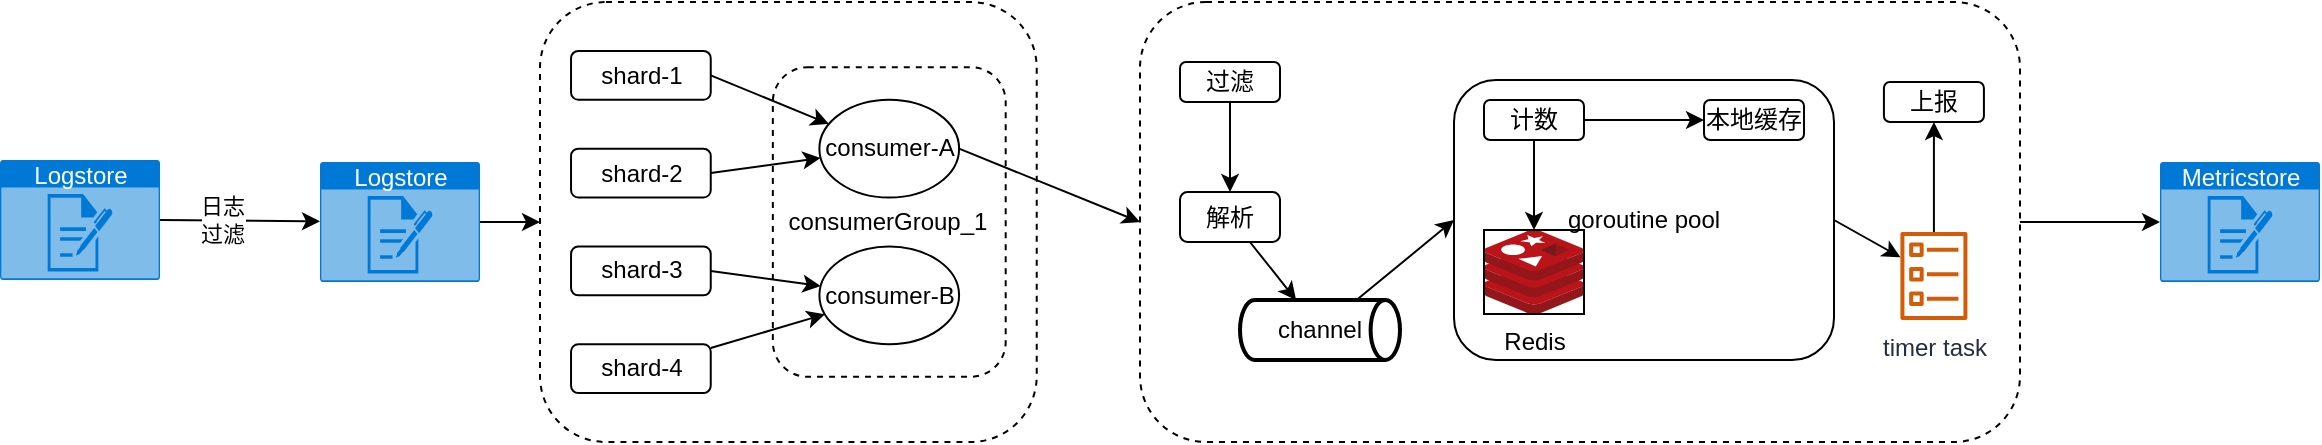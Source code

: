 <mxfile version="16.4.3" type="github">
  <diagram id="LzaQhwTsL_8u_cshs1Yc" name="Page-1">
    <mxGraphModel dx="1298" dy="834" grid="1" gridSize="10" guides="1" tooltips="1" connect="1" arrows="1" fold="1" page="1" pageScale="1" pageWidth="827" pageHeight="1169" math="0" shadow="0">
      <root>
        <mxCell id="0" />
        <mxCell id="1" parent="0" />
        <mxCell id="vikXA1dbumOzFCEFR3E6-14" value="" style="rounded=1;whiteSpace=wrap;html=1;dashed=1;strokeColor=default;" parent="1" vertex="1">
          <mxGeometry x="670" y="260" width="440" height="220" as="geometry" />
        </mxCell>
        <mxCell id="vikXA1dbumOzFCEFR3E6-9" style="edgeStyle=none;orthogonalLoop=1;jettySize=auto;html=1;elbow=vertical;" parent="1" source="JV97ico5GcmU_C5N4X0Z-4" target="JV97ico5GcmU_C5N4X0Z-5" edge="1">
          <mxGeometry relative="1" as="geometry" />
        </mxCell>
        <mxCell id="JV97ico5GcmU_C5N4X0Z-4" value="Logstore" style="html=1;strokeColor=none;fillColor=#0079D6;labelPosition=center;verticalLabelPosition=middle;verticalAlign=top;align=center;fontSize=12;outlineConnect=0;spacingTop=-6;fontColor=#FFFFFF;sketch=0;shape=mxgraph.sitemap.log;" parent="1" vertex="1">
          <mxGeometry x="260" y="340" width="80" height="60" as="geometry" />
        </mxCell>
        <mxCell id="vikXA1dbumOzFCEFR3E6-10" value="Metricstore" style="html=1;strokeColor=none;fillColor=#0079D6;labelPosition=center;verticalLabelPosition=middle;verticalAlign=top;align=center;fontSize=12;outlineConnect=0;spacingTop=-6;fontColor=#FFFFFF;sketch=0;shape=mxgraph.sitemap.log;" parent="1" vertex="1">
          <mxGeometry x="1180" y="340" width="80" height="60" as="geometry" />
        </mxCell>
        <mxCell id="vikXA1dbumOzFCEFR3E6-16" style="edgeStyle=none;orthogonalLoop=1;jettySize=auto;html=1;exitX=1;exitY=0.5;exitDx=0;exitDy=0;elbow=vertical;" parent="1" source="vikXA1dbumOzFCEFR3E6-14" target="vikXA1dbumOzFCEFR3E6-10" edge="1">
          <mxGeometry relative="1" as="geometry" />
        </mxCell>
        <mxCell id="vikXA1dbumOzFCEFR3E6-15" value="" style="group" parent="1" vertex="1" connectable="0">
          <mxGeometry x="370" y="260" width="260" height="220" as="geometry" />
        </mxCell>
        <mxCell id="JV97ico5GcmU_C5N4X0Z-5" value="" style="rounded=1;whiteSpace=wrap;html=1;dashed=1;" parent="vikXA1dbumOzFCEFR3E6-15" vertex="1">
          <mxGeometry width="248.358" height="220" as="geometry" />
        </mxCell>
        <mxCell id="vikXA1dbumOzFCEFR3E6-2" value="consumerGroup_1" style="rounded=1;whiteSpace=wrap;html=1;dashed=1;strokeColor=default;" parent="vikXA1dbumOzFCEFR3E6-15" vertex="1">
          <mxGeometry x="116.418" y="32.593" width="116.418" height="154.815" as="geometry" />
        </mxCell>
        <mxCell id="JV97ico5GcmU_C5N4X0Z-9" value="shard-1" style="rounded=1;whiteSpace=wrap;html=1;" parent="vikXA1dbumOzFCEFR3E6-15" vertex="1">
          <mxGeometry x="15.522" y="24.444" width="69.851" height="24.444" as="geometry" />
        </mxCell>
        <mxCell id="JV97ico5GcmU_C5N4X0Z-10" value="shard-2" style="rounded=1;whiteSpace=wrap;html=1;" parent="vikXA1dbumOzFCEFR3E6-15" vertex="1">
          <mxGeometry x="15.522" y="73.333" width="69.851" height="24.444" as="geometry" />
        </mxCell>
        <mxCell id="JV97ico5GcmU_C5N4X0Z-11" value="shard-3" style="rounded=1;whiteSpace=wrap;html=1;" parent="vikXA1dbumOzFCEFR3E6-15" vertex="1">
          <mxGeometry x="15.522" y="122.222" width="69.851" height="24.444" as="geometry" />
        </mxCell>
        <mxCell id="JV97ico5GcmU_C5N4X0Z-12" value="shard-4" style="rounded=1;whiteSpace=wrap;html=1;" parent="vikXA1dbumOzFCEFR3E6-15" vertex="1">
          <mxGeometry x="15.522" y="171.111" width="69.851" height="24.444" as="geometry" />
        </mxCell>
        <mxCell id="JV97ico5GcmU_C5N4X0Z-6" value="consumer-A" style="ellipse;whiteSpace=wrap;html=1;" parent="vikXA1dbumOzFCEFR3E6-15" vertex="1">
          <mxGeometry x="139.701" y="48.889" width="69.851" height="48.889" as="geometry" />
        </mxCell>
        <mxCell id="vikXA1dbumOzFCEFR3E6-3" style="orthogonalLoop=1;jettySize=auto;html=1;exitX=1;exitY=0.5;exitDx=0;exitDy=0;elbow=vertical;" parent="vikXA1dbumOzFCEFR3E6-15" source="JV97ico5GcmU_C5N4X0Z-9" target="JV97ico5GcmU_C5N4X0Z-6" edge="1">
          <mxGeometry relative="1" as="geometry" />
        </mxCell>
        <mxCell id="vikXA1dbumOzFCEFR3E6-4" style="orthogonalLoop=1;jettySize=auto;html=1;exitX=1;exitY=0.5;exitDx=0;exitDy=0;" parent="vikXA1dbumOzFCEFR3E6-15" source="JV97ico5GcmU_C5N4X0Z-10" target="JV97ico5GcmU_C5N4X0Z-6" edge="1">
          <mxGeometry relative="1" as="geometry" />
        </mxCell>
        <mxCell id="JV97ico5GcmU_C5N4X0Z-7" value="consumer-B" style="ellipse;whiteSpace=wrap;html=1;" parent="vikXA1dbumOzFCEFR3E6-15" vertex="1">
          <mxGeometry x="139.701" y="122.222" width="69.851" height="48.889" as="geometry" />
        </mxCell>
        <mxCell id="vikXA1dbumOzFCEFR3E6-5" style="orthogonalLoop=1;jettySize=auto;html=1;exitX=1;exitY=0.5;exitDx=0;exitDy=0;" parent="vikXA1dbumOzFCEFR3E6-15" source="JV97ico5GcmU_C5N4X0Z-11" target="JV97ico5GcmU_C5N4X0Z-7" edge="1">
          <mxGeometry relative="1" as="geometry" />
        </mxCell>
        <mxCell id="vikXA1dbumOzFCEFR3E6-6" style="orthogonalLoop=1;jettySize=auto;html=1;" parent="vikXA1dbumOzFCEFR3E6-15" source="JV97ico5GcmU_C5N4X0Z-12" target="JV97ico5GcmU_C5N4X0Z-7" edge="1">
          <mxGeometry relative="1" as="geometry" />
        </mxCell>
        <mxCell id="vikXA1dbumOzFCEFR3E6-17" style="edgeStyle=none;orthogonalLoop=1;jettySize=auto;html=1;exitX=1;exitY=0.5;exitDx=0;exitDy=0;elbow=vertical;entryX=0;entryY=0.5;entryDx=0;entryDy=0;" parent="1" source="JV97ico5GcmU_C5N4X0Z-6" target="vikXA1dbumOzFCEFR3E6-14" edge="1">
          <mxGeometry relative="1" as="geometry" />
        </mxCell>
        <mxCell id="vikXA1dbumOzFCEFR3E6-48" style="edgeStyle=none;orthogonalLoop=1;jettySize=auto;html=1;exitX=0.5;exitY=1;exitDx=0;exitDy=0;entryX=0.5;entryY=0;entryDx=0;entryDy=0;startArrow=none;startFill=0;elbow=vertical;" parent="1" source="vikXA1dbumOzFCEFR3E6-19" target="vikXA1dbumOzFCEFR3E6-22" edge="1">
          <mxGeometry relative="1" as="geometry" />
        </mxCell>
        <mxCell id="vikXA1dbumOzFCEFR3E6-19" value="过滤" style="rounded=1;whiteSpace=wrap;html=1;strokeColor=default;" parent="1" vertex="1">
          <mxGeometry x="690" y="290" width="50" height="20" as="geometry" />
        </mxCell>
        <mxCell id="vikXA1dbumOzFCEFR3E6-54" value="" style="edgeStyle=none;orthogonalLoop=1;jettySize=auto;html=1;startArrow=none;startFill=0;elbow=vertical;" parent="1" source="vikXA1dbumOzFCEFR3E6-22" target="vikXA1dbumOzFCEFR3E6-52" edge="1">
          <mxGeometry relative="1" as="geometry" />
        </mxCell>
        <mxCell id="vikXA1dbumOzFCEFR3E6-22" value="解析" style="rounded=1;whiteSpace=wrap;html=1;strokeColor=default;" parent="1" vertex="1">
          <mxGeometry x="690" y="355" width="50" height="25" as="geometry" />
        </mxCell>
        <mxCell id="vikXA1dbumOzFCEFR3E6-34" value="上报" style="rounded=1;whiteSpace=wrap;html=1;strokeColor=default;" parent="1" vertex="1">
          <mxGeometry x="1041.96" y="300" width="50" height="20" as="geometry" />
        </mxCell>
        <mxCell id="vikXA1dbumOzFCEFR3E6-41" value="" style="edgeStyle=none;orthogonalLoop=1;jettySize=auto;html=1;startArrow=none;startFill=0;elbow=vertical;" parent="1" source="vikXA1dbumOzFCEFR3E6-38" target="vikXA1dbumOzFCEFR3E6-34" edge="1">
          <mxGeometry relative="1" as="geometry" />
        </mxCell>
        <mxCell id="vikXA1dbumOzFCEFR3E6-38" value="timer task" style="sketch=0;outlineConnect=0;fontColor=#232F3E;gradientColor=none;fillColor=#D45B07;strokeColor=none;dashed=0;verticalLabelPosition=bottom;verticalAlign=top;align=center;html=1;fontSize=12;fontStyle=0;aspect=fixed;pointerEvents=1;shape=mxgraph.aws4.ecs_task;" parent="1" vertex="1">
          <mxGeometry x="1050" y="375" width="33.92" height="44" as="geometry" />
        </mxCell>
        <mxCell id="vikXA1dbumOzFCEFR3E6-43" style="edgeStyle=none;orthogonalLoop=1;jettySize=auto;html=1;exitX=1;exitY=0.5;exitDx=0;exitDy=0;exitPerimeter=0;startArrow=none;startFill=0;elbow=vertical;" parent="1" source="vikXA1dbumOzFCEFR3E6-42" target="JV97ico5GcmU_C5N4X0Z-4" edge="1">
          <mxGeometry relative="1" as="geometry" />
        </mxCell>
        <mxCell id="vikXA1dbumOzFCEFR3E6-44" value="日志&lt;br&gt;过滤" style="edgeLabel;html=1;align=center;verticalAlign=middle;resizable=0;points=[];" parent="vikXA1dbumOzFCEFR3E6-43" vertex="1" connectable="0">
          <mxGeometry x="-0.225" y="1" relative="1" as="geometry">
            <mxPoint as="offset" />
          </mxGeometry>
        </mxCell>
        <mxCell id="vikXA1dbumOzFCEFR3E6-42" value="Logstore" style="html=1;strokeColor=none;fillColor=#0079D6;labelPosition=center;verticalLabelPosition=middle;verticalAlign=top;align=center;fontSize=12;outlineConnect=0;spacingTop=-6;fontColor=#FFFFFF;sketch=0;shape=mxgraph.sitemap.log;" parent="1" vertex="1">
          <mxGeometry x="100" y="339" width="80" height="60" as="geometry" />
        </mxCell>
        <mxCell id="vikXA1dbumOzFCEFR3E6-62" value="" style="edgeStyle=none;orthogonalLoop=1;jettySize=auto;html=1;startArrow=none;startFill=0;elbow=vertical;exitX=1;exitY=0.5;exitDx=0;exitDy=0;" parent="1" source="vikXA1dbumOzFCEFR3E6-50" target="vikXA1dbumOzFCEFR3E6-38" edge="1">
          <mxGeometry relative="1" as="geometry" />
        </mxCell>
        <mxCell id="vikXA1dbumOzFCEFR3E6-50" value="&lt;div&gt;&lt;span&gt;goroutine pool&lt;/span&gt;&lt;/div&gt;" style="rounded=1;whiteSpace=wrap;html=1;strokeColor=default;align=center;" parent="1" vertex="1">
          <mxGeometry x="827" y="299" width="190" height="140" as="geometry" />
        </mxCell>
        <mxCell id="vikXA1dbumOzFCEFR3E6-26" value="计数" style="rounded=1;whiteSpace=wrap;html=1;strokeColor=default;" parent="1" vertex="1">
          <mxGeometry x="842" y="309" width="50" height="20" as="geometry" />
        </mxCell>
        <mxCell id="vikXA1dbumOzFCEFR3E6-31" value="本地缓存" style="rounded=1;whiteSpace=wrap;html=1;strokeColor=default;" parent="1" vertex="1">
          <mxGeometry x="952" y="309" width="50" height="20" as="geometry" />
        </mxCell>
        <mxCell id="JV97ico5GcmU_C5N4X0Z-2" value="Redis" style="sketch=0;aspect=fixed;html=1;points=[];align=center;image;fontSize=12;image=img/lib/mscae/Cache_Redis_Product.svg;imageBorder=default;" parent="1" vertex="1">
          <mxGeometry x="842" y="374" width="50" height="42" as="geometry" />
        </mxCell>
        <mxCell id="vikXA1dbumOzFCEFR3E6-32" style="edgeStyle=none;orthogonalLoop=1;jettySize=auto;html=1;exitX=1;exitY=0.5;exitDx=0;exitDy=0;startArrow=none;startFill=0;elbow=vertical;" parent="1" source="vikXA1dbumOzFCEFR3E6-26" target="vikXA1dbumOzFCEFR3E6-31" edge="1">
          <mxGeometry relative="1" as="geometry" />
        </mxCell>
        <mxCell id="vikXA1dbumOzFCEFR3E6-28" value="" style="edgeStyle=none;orthogonalLoop=1;jettySize=auto;html=1;startArrow=none;startFill=0;elbow=vertical;" parent="1" source="vikXA1dbumOzFCEFR3E6-26" target="JV97ico5GcmU_C5N4X0Z-2" edge="1">
          <mxGeometry relative="1" as="geometry" />
        </mxCell>
        <mxCell id="vikXA1dbumOzFCEFR3E6-61" value="" style="edgeStyle=none;orthogonalLoop=1;jettySize=auto;html=1;startArrow=none;startFill=0;elbow=vertical;entryX=0;entryY=0.5;entryDx=0;entryDy=0;" parent="1" source="vikXA1dbumOzFCEFR3E6-52" target="vikXA1dbumOzFCEFR3E6-50" edge="1">
          <mxGeometry relative="1" as="geometry">
            <mxPoint x="810" y="445" as="targetPoint" />
          </mxGeometry>
        </mxCell>
        <mxCell id="vikXA1dbumOzFCEFR3E6-52" value="channel" style="strokeWidth=2;html=1;shape=mxgraph.flowchart.direct_data;whiteSpace=wrap;" parent="1" vertex="1">
          <mxGeometry x="720" y="409" width="80" height="30" as="geometry" />
        </mxCell>
      </root>
    </mxGraphModel>
  </diagram>
</mxfile>
